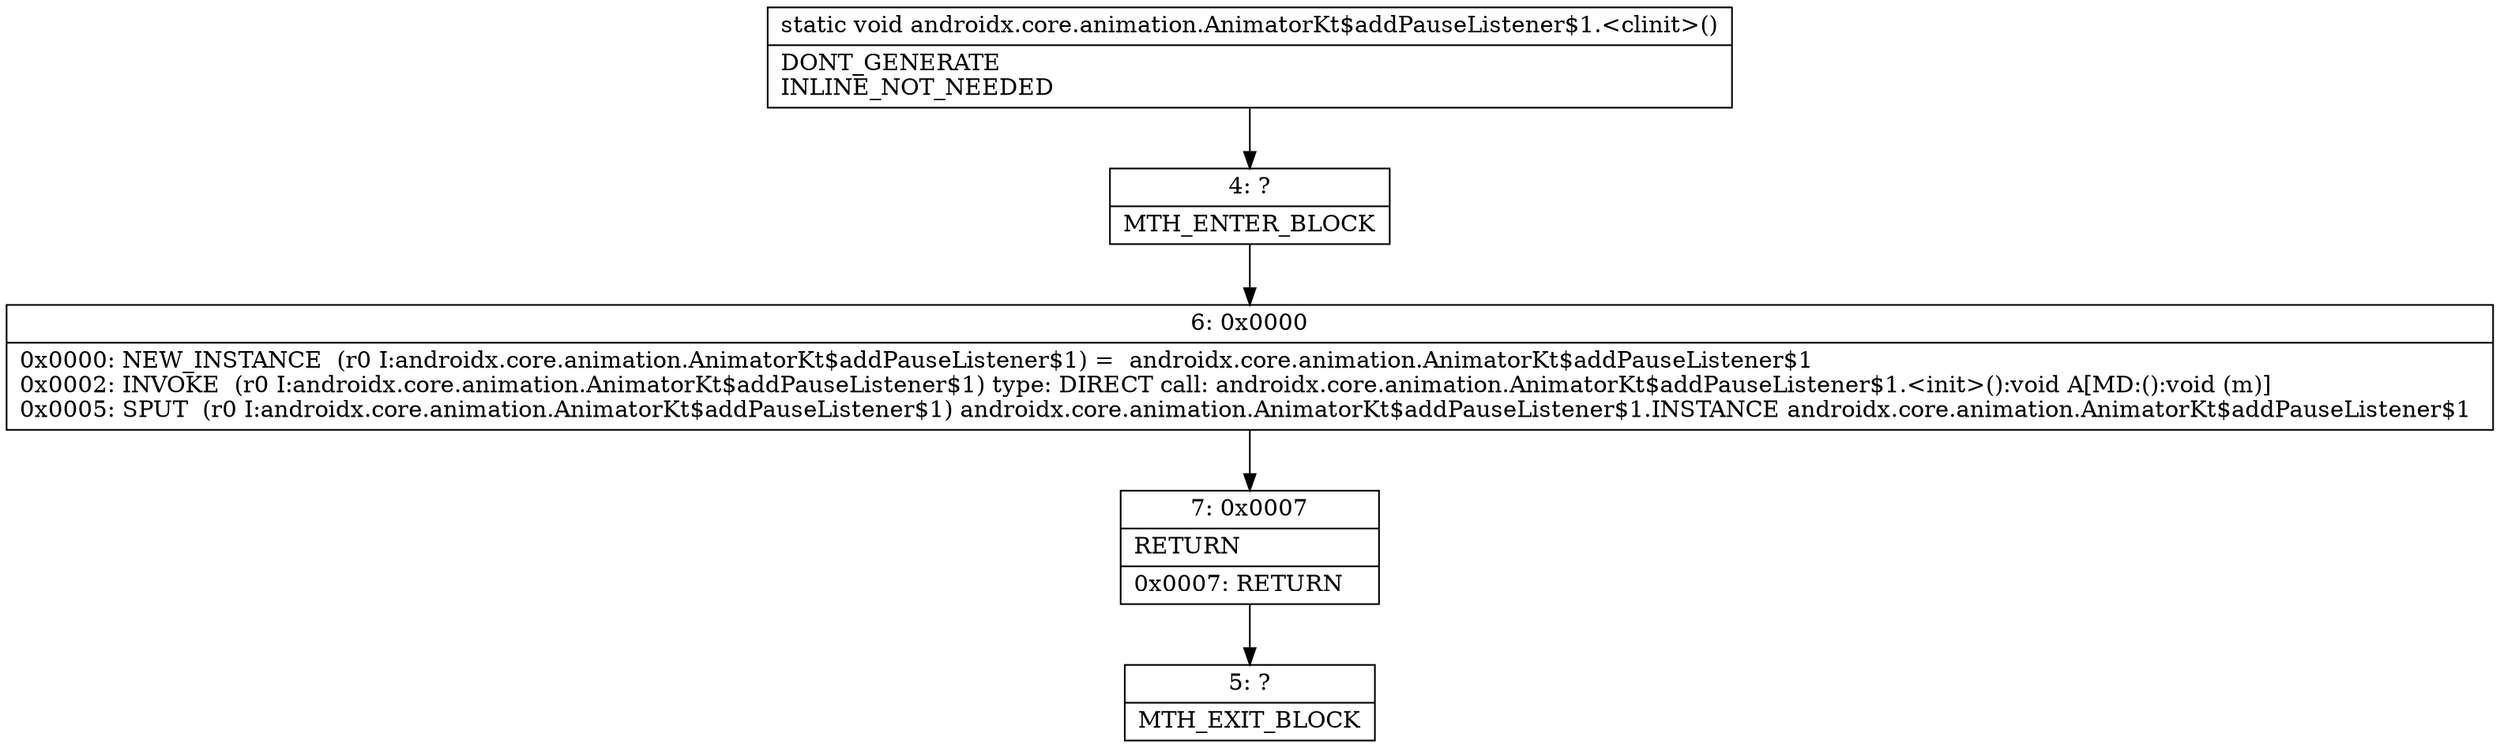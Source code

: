 digraph "CFG forandroidx.core.animation.AnimatorKt$addPauseListener$1.\<clinit\>()V" {
Node_4 [shape=record,label="{4\:\ ?|MTH_ENTER_BLOCK\l}"];
Node_6 [shape=record,label="{6\:\ 0x0000|0x0000: NEW_INSTANCE  (r0 I:androidx.core.animation.AnimatorKt$addPauseListener$1) =  androidx.core.animation.AnimatorKt$addPauseListener$1 \l0x0002: INVOKE  (r0 I:androidx.core.animation.AnimatorKt$addPauseListener$1) type: DIRECT call: androidx.core.animation.AnimatorKt$addPauseListener$1.\<init\>():void A[MD:():void (m)]\l0x0005: SPUT  (r0 I:androidx.core.animation.AnimatorKt$addPauseListener$1) androidx.core.animation.AnimatorKt$addPauseListener$1.INSTANCE androidx.core.animation.AnimatorKt$addPauseListener$1 \l}"];
Node_7 [shape=record,label="{7\:\ 0x0007|RETURN\l|0x0007: RETURN   \l}"];
Node_5 [shape=record,label="{5\:\ ?|MTH_EXIT_BLOCK\l}"];
MethodNode[shape=record,label="{static void androidx.core.animation.AnimatorKt$addPauseListener$1.\<clinit\>()  | DONT_GENERATE\lINLINE_NOT_NEEDED\l}"];
MethodNode -> Node_4;Node_4 -> Node_6;
Node_6 -> Node_7;
Node_7 -> Node_5;
}

